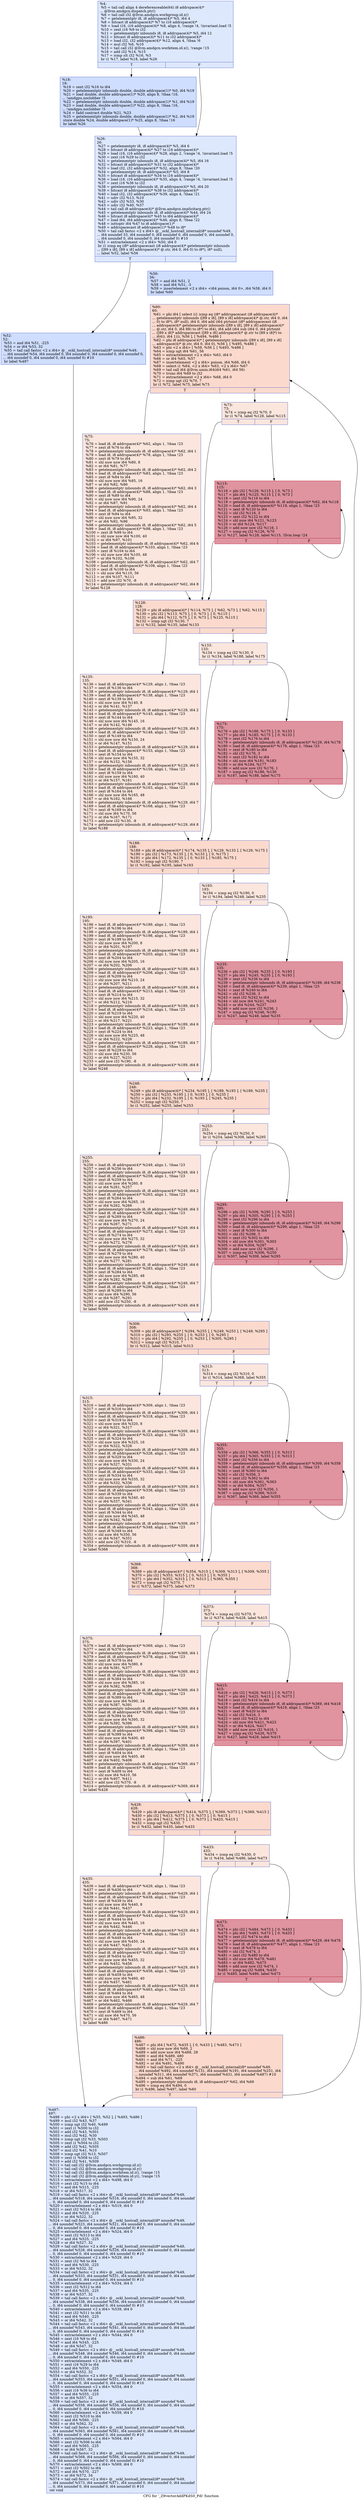 digraph "CFG for '_Z9vectorAddPKdS0_Pdi' function" {
	label="CFG for '_Z9vectorAddPKdS0_Pdi' function";

	Node0x5036290 [shape=record,color="#3d50c3ff", style=filled, fillcolor="#b2ccfb70",label="{%4:\l  %5 = tail call align 4 dereferenceable(64) i8 addrspace(4)*\l... @llvm.amdgcn.dispatch.ptr()\l  %6 = tail call i32 @llvm.amdgcn.workgroup.id.x()\l  %7 = getelementptr i8, i8 addrspace(4)* %5, i64 4\l  %8 = bitcast i8 addrspace(4)* %7 to i16 addrspace(4)*\l  %9 = load i16, i16 addrspace(4)* %8, align 4, !range !4, !invariant.load !5\l  %10 = zext i16 %9 to i32\l  %11 = getelementptr inbounds i8, i8 addrspace(4)* %5, i64 12\l  %12 = bitcast i8 addrspace(4)* %11 to i32 addrspace(4)*\l  %13 = load i32, i32 addrspace(4)* %12, align 4, !tbaa !6\l  %14 = mul i32 %6, %10\l  %15 = tail call i32 @llvm.amdgcn.workitem.id.x(), !range !15\l  %16 = add i32 %14, %15\l  %17 = icmp slt i32 %16, %3\l  br i1 %17, label %18, label %26\l|{<s0>T|<s1>F}}"];
	Node0x5036290:s0 -> Node0x5038510;
	Node0x5036290:s1 -> Node0x50385a0;
	Node0x5038510 [shape=record,color="#3d50c3ff", style=filled, fillcolor="#93b5fe70",label="{%18:\l18:                                               \l  %19 = sext i32 %16 to i64\l  %20 = getelementptr inbounds double, double addrspace(1)* %0, i64 %19\l  %21 = load double, double addrspace(1)* %20, align 8, !tbaa !16,\l... !amdgpu.noclobber !5\l  %22 = getelementptr inbounds double, double addrspace(1)* %1, i64 %19\l  %23 = load double, double addrspace(1)* %22, align 8, !tbaa !16,\l... !amdgpu.noclobber !5\l  %24 = fadd contract double %21, %23\l  %25 = getelementptr inbounds double, double addrspace(1)* %2, i64 %19\l  store double %24, double addrspace(1)* %25, align 8, !tbaa !16\l  br label %26\l}"];
	Node0x5038510 -> Node0x50385a0;
	Node0x50385a0 [shape=record,color="#3d50c3ff", style=filled, fillcolor="#b2ccfb70",label="{%26:\l26:                                               \l  %27 = getelementptr i8, i8 addrspace(4)* %5, i64 6\l  %28 = bitcast i8 addrspace(4)* %27 to i16 addrspace(4)*\l  %29 = load i16, i16 addrspace(4)* %28, align 2, !range !4, !invariant.load !5\l  %30 = zext i16 %29 to i32\l  %31 = getelementptr inbounds i8, i8 addrspace(4)* %5, i64 16\l  %32 = bitcast i8 addrspace(4)* %31 to i32 addrspace(4)*\l  %33 = load i32, i32 addrspace(4)* %32, align 8, !tbaa !20\l  %34 = getelementptr i8, i8 addrspace(4)* %5, i64 8\l  %35 = bitcast i8 addrspace(4)* %34 to i16 addrspace(4)*\l  %36 = load i16, i16 addrspace(4)* %35, align 4, !range !4, !invariant.load !5\l  %37 = zext i16 %36 to i32\l  %38 = getelementptr inbounds i8, i8 addrspace(4)* %5, i64 20\l  %39 = bitcast i8 addrspace(4)* %38 to i32 addrspace(4)*\l  %40 = load i32, i32 addrspace(4)* %39, align 4, !tbaa !21\l  %41 = udiv i32 %13, %10\l  %42 = udiv i32 %33, %30\l  %43 = udiv i32 %40, %37\l  %44 = tail call i8 addrspace(4)* @llvm.amdgcn.implicitarg.ptr()\l  %45 = getelementptr inbounds i8, i8 addrspace(4)* %44, i64 24\l  %46 = bitcast i8 addrspace(4)* %45 to i64 addrspace(4)*\l  %47 = load i64, i64 addrspace(4)* %46, align 8, !tbaa !22\l  %48 = inttoptr i64 %47 to i8 addrspace(1)*\l  %49 = addrspacecast i8 addrspace(1)* %48 to i8*\l  %50 = tail call fastcc \<2 x i64\> @__ockl_hostcall_internal(i8* noundef %49,\l... i64 noundef 33, i64 noundef 0, i64 noundef 0, i64 noundef 0, i64 noundef 0,\l... i64 noundef 0, i64 noundef 0, i64 noundef 0) #10\l  %51 = extractelement \<2 x i64\> %50, i64 0\l  br i1 icmp eq (i8* addrspacecast (i8 addrspace(4)* getelementptr inbounds\l... ([89 x i8], [89 x i8] addrspace(4)* @.str, i64 0, i64 0) to i8*), i8* null),\l... label %52, label %56\l|{<s0>T|<s1>F}}"];
	Node0x50385a0:s0 -> Node0x503bad0;
	Node0x50385a0:s1 -> Node0x503c4c0;
	Node0x503bad0 [shape=record,color="#3d50c3ff", style=filled, fillcolor="#93b5fe70",label="{%52:\l52:                                               \l  %53 = and i64 %51, -225\l  %54 = or i64 %53, 32\l  %55 = tail call fastcc \<2 x i64\> @__ockl_hostcall_internal(i8* noundef %49,\l... i64 noundef %54, i64 noundef 0, i64 noundef 0, i64 noundef 0, i64 noundef 0,\l... i64 noundef 0, i64 noundef 0, i64 noundef 0) #10\l  br label %497\l}"];
	Node0x503bad0 -> Node0x503c7a0;
	Node0x503c4c0 [shape=record,color="#3d50c3ff", style=filled, fillcolor="#93b5fe70",label="{%56:\l56:                                               \l  %57 = and i64 %51, 2\l  %58 = and i64 %51, -3\l  %59 = insertelement \<2 x i64\> \<i64 poison, i64 0\>, i64 %58, i64 0\l  br label %60\l}"];
	Node0x503c4c0 -> Node0x503d340;
	Node0x503d340 [shape=record,color="#3d50c3ff", style=filled, fillcolor="#f7ac8e70",label="{%60:\l60:                                               \l  %61 = phi i64 [ select (i1 icmp eq (i8* addrspacecast (i8 addrspace(4)*\l... getelementptr inbounds ([89 x i8], [89 x i8] addrspace(4)* @.str, i64 0, i64\l... 0) to i8*), i8* null), i64 0, i64 add (i64 ptrtoint (i8* addrspacecast (i8\l... addrspace(4)* getelementptr inbounds ([89 x i8], [89 x i8] addrspace(4)*\l... @.str, i64 0, i64 88) to i8*) to i64), i64 add (i64 sub (i64 0, i64 ptrtoint\l... ([89 x i8]* addrspacecast ([89 x i8] addrspace(4)* @.str to [89 x i8]*) to\l... i64)), i64 1))), %56 ], [ %494, %486 ]\l  %62 = phi i8 addrspace(4)* [ getelementptr inbounds ([89 x i8], [89 x i8]\l... addrspace(4)* @.str, i64 0, i64 0), %56 ], [ %495, %486 ]\l  %63 = phi \<2 x i64\> [ %59, %56 ], [ %493, %486 ]\l  %64 = icmp ugt i64 %61, 56\l  %65 = extractelement \<2 x i64\> %63, i64 0\l  %66 = or i64 %65, %57\l  %67 = insertelement \<2 x i64\> poison, i64 %66, i64 0\l  %68 = select i1 %64, \<2 x i64\> %63, \<2 x i64\> %67\l  %69 = tail call i64 @llvm.umin.i64(i64 %61, i64 56)\l  %70 = trunc i64 %69 to i32\l  %71 = extractelement \<2 x i64\> %68, i64 0\l  %72 = icmp ugt i32 %70, 7\l  br i1 %72, label %75, label %73\l|{<s0>T|<s1>F}}"];
	Node0x503d340:s0 -> Node0x503e4b0;
	Node0x503d340:s1 -> Node0x503e540;
	Node0x503e540 [shape=record,color="#3d50c3ff", style=filled, fillcolor="#f3c7b170",label="{%73:\l73:                                               \l  %74 = icmp eq i32 %70, 0\l  br i1 %74, label %128, label %115\l|{<s0>T|<s1>F}}"];
	Node0x503e540:s0 -> Node0x503e740;
	Node0x503e540:s1 -> Node0x503e790;
	Node0x503e4b0 [shape=record,color="#3d50c3ff", style=filled, fillcolor="#f3c7b170",label="{%75:\l75:                                               \l  %76 = load i8, i8 addrspace(4)* %62, align 1, !tbaa !23\l  %77 = zext i8 %76 to i64\l  %78 = getelementptr inbounds i8, i8 addrspace(4)* %62, i64 1\l  %79 = load i8, i8 addrspace(4)* %78, align 1, !tbaa !23\l  %80 = zext i8 %79 to i64\l  %81 = shl nuw nsw i64 %80, 8\l  %82 = or i64 %81, %77\l  %83 = getelementptr inbounds i8, i8 addrspace(4)* %62, i64 2\l  %84 = load i8, i8 addrspace(4)* %83, align 1, !tbaa !23\l  %85 = zext i8 %84 to i64\l  %86 = shl nuw nsw i64 %85, 16\l  %87 = or i64 %82, %86\l  %88 = getelementptr inbounds i8, i8 addrspace(4)* %62, i64 3\l  %89 = load i8, i8 addrspace(4)* %88, align 1, !tbaa !23\l  %90 = zext i8 %89 to i64\l  %91 = shl nuw nsw i64 %90, 24\l  %92 = or i64 %87, %91\l  %93 = getelementptr inbounds i8, i8 addrspace(4)* %62, i64 4\l  %94 = load i8, i8 addrspace(4)* %93, align 1, !tbaa !23\l  %95 = zext i8 %94 to i64\l  %96 = shl nuw nsw i64 %95, 32\l  %97 = or i64 %92, %96\l  %98 = getelementptr inbounds i8, i8 addrspace(4)* %62, i64 5\l  %99 = load i8, i8 addrspace(4)* %98, align 1, !tbaa !23\l  %100 = zext i8 %99 to i64\l  %101 = shl nuw nsw i64 %100, 40\l  %102 = or i64 %97, %101\l  %103 = getelementptr inbounds i8, i8 addrspace(4)* %62, i64 6\l  %104 = load i8, i8 addrspace(4)* %103, align 1, !tbaa !23\l  %105 = zext i8 %104 to i64\l  %106 = shl nuw nsw i64 %105, 48\l  %107 = or i64 %102, %106\l  %108 = getelementptr inbounds i8, i8 addrspace(4)* %62, i64 7\l  %109 = load i8, i8 addrspace(4)* %108, align 1, !tbaa !23\l  %110 = zext i8 %109 to i64\l  %111 = shl nuw i64 %110, 56\l  %112 = or i64 %107, %111\l  %113 = add nsw i32 %70, -8\l  %114 = getelementptr inbounds i8, i8 addrspace(4)* %62, i64 8\l  br label %128\l}"];
	Node0x503e4b0 -> Node0x503e740;
	Node0x503e790 [shape=record,color="#b70d28ff", style=filled, fillcolor="#b70d2870",label="{%115:\l115:                                              \l  %116 = phi i32 [ %126, %115 ], [ 0, %73 ]\l  %117 = phi i64 [ %125, %115 ], [ 0, %73 ]\l  %118 = zext i32 %116 to i64\l  %119 = getelementptr inbounds i8, i8 addrspace(4)* %62, i64 %118\l  %120 = load i8, i8 addrspace(4)* %119, align 1, !tbaa !23\l  %121 = zext i8 %120 to i64\l  %122 = shl i32 %116, 3\l  %123 = zext i32 %122 to i64\l  %124 = shl nuw i64 %121, %123\l  %125 = or i64 %124, %117\l  %126 = add nuw nsw i32 %116, 1\l  %127 = icmp eq i32 %126, %70\l  br i1 %127, label %128, label %115, !llvm.loop !24\l|{<s0>T|<s1>F}}"];
	Node0x503e790:s0 -> Node0x503e740;
	Node0x503e790:s1 -> Node0x503e790;
	Node0x503e740 [shape=record,color="#3d50c3ff", style=filled, fillcolor="#f7ac8e70",label="{%128:\l128:                                              \l  %129 = phi i8 addrspace(4)* [ %114, %75 ], [ %62, %73 ], [ %62, %115 ]\l  %130 = phi i32 [ %113, %75 ], [ 0, %73 ], [ 0, %115 ]\l  %131 = phi i64 [ %112, %75 ], [ 0, %73 ], [ %125, %115 ]\l  %132 = icmp ugt i32 %130, 7\l  br i1 %132, label %135, label %133\l|{<s0>T|<s1>F}}"];
	Node0x503e740:s0 -> Node0x503df20;
	Node0x503e740:s1 -> Node0x503df70;
	Node0x503df70 [shape=record,color="#3d50c3ff", style=filled, fillcolor="#f3c7b170",label="{%133:\l133:                                              \l  %134 = icmp eq i32 %130, 0\l  br i1 %134, label %188, label %175\l|{<s0>T|<s1>F}}"];
	Node0x503df70:s0 -> Node0x50417f0;
	Node0x503df70:s1 -> Node0x5041840;
	Node0x503df20 [shape=record,color="#3d50c3ff", style=filled, fillcolor="#f3c7b170",label="{%135:\l135:                                              \l  %136 = load i8, i8 addrspace(4)* %129, align 1, !tbaa !23\l  %137 = zext i8 %136 to i64\l  %138 = getelementptr inbounds i8, i8 addrspace(4)* %129, i64 1\l  %139 = load i8, i8 addrspace(4)* %138, align 1, !tbaa !23\l  %140 = zext i8 %139 to i64\l  %141 = shl nuw nsw i64 %140, 8\l  %142 = or i64 %141, %137\l  %143 = getelementptr inbounds i8, i8 addrspace(4)* %129, i64 2\l  %144 = load i8, i8 addrspace(4)* %143, align 1, !tbaa !23\l  %145 = zext i8 %144 to i64\l  %146 = shl nuw nsw i64 %145, 16\l  %147 = or i64 %142, %146\l  %148 = getelementptr inbounds i8, i8 addrspace(4)* %129, i64 3\l  %149 = load i8, i8 addrspace(4)* %148, align 1, !tbaa !23\l  %150 = zext i8 %149 to i64\l  %151 = shl nuw nsw i64 %150, 24\l  %152 = or i64 %147, %151\l  %153 = getelementptr inbounds i8, i8 addrspace(4)* %129, i64 4\l  %154 = load i8, i8 addrspace(4)* %153, align 1, !tbaa !23\l  %155 = zext i8 %154 to i64\l  %156 = shl nuw nsw i64 %155, 32\l  %157 = or i64 %152, %156\l  %158 = getelementptr inbounds i8, i8 addrspace(4)* %129, i64 5\l  %159 = load i8, i8 addrspace(4)* %158, align 1, !tbaa !23\l  %160 = zext i8 %159 to i64\l  %161 = shl nuw nsw i64 %160, 40\l  %162 = or i64 %157, %161\l  %163 = getelementptr inbounds i8, i8 addrspace(4)* %129, i64 6\l  %164 = load i8, i8 addrspace(4)* %163, align 1, !tbaa !23\l  %165 = zext i8 %164 to i64\l  %166 = shl nuw nsw i64 %165, 48\l  %167 = or i64 %162, %166\l  %168 = getelementptr inbounds i8, i8 addrspace(4)* %129, i64 7\l  %169 = load i8, i8 addrspace(4)* %168, align 1, !tbaa !23\l  %170 = zext i8 %169 to i64\l  %171 = shl nuw i64 %170, 56\l  %172 = or i64 %167, %171\l  %173 = add nsw i32 %130, -8\l  %174 = getelementptr inbounds i8, i8 addrspace(4)* %129, i64 8\l  br label %188\l}"];
	Node0x503df20 -> Node0x50417f0;
	Node0x5041840 [shape=record,color="#b70d28ff", style=filled, fillcolor="#b70d2870",label="{%175:\l175:                                              \l  %176 = phi i32 [ %186, %175 ], [ 0, %133 ]\l  %177 = phi i64 [ %185, %175 ], [ 0, %133 ]\l  %178 = zext i32 %176 to i64\l  %179 = getelementptr inbounds i8, i8 addrspace(4)* %129, i64 %178\l  %180 = load i8, i8 addrspace(4)* %179, align 1, !tbaa !23\l  %181 = zext i8 %180 to i64\l  %182 = shl i32 %176, 3\l  %183 = zext i32 %182 to i64\l  %184 = shl nuw i64 %181, %183\l  %185 = or i64 %184, %177\l  %186 = add nuw nsw i32 %176, 1\l  %187 = icmp eq i32 %186, %130\l  br i1 %187, label %188, label %175\l|{<s0>T|<s1>F}}"];
	Node0x5041840:s0 -> Node0x50417f0;
	Node0x5041840:s1 -> Node0x5041840;
	Node0x50417f0 [shape=record,color="#3d50c3ff", style=filled, fillcolor="#f7ac8e70",label="{%188:\l188:                                              \l  %189 = phi i8 addrspace(4)* [ %174, %135 ], [ %129, %133 ], [ %129, %175 ]\l  %190 = phi i32 [ %173, %135 ], [ 0, %133 ], [ 0, %175 ]\l  %191 = phi i64 [ %172, %135 ], [ 0, %133 ], [ %185, %175 ]\l  %192 = icmp ugt i32 %190, 7\l  br i1 %192, label %195, label %193\l|{<s0>T|<s1>F}}"];
	Node0x50417f0:s0 -> Node0x50438d0;
	Node0x50417f0:s1 -> Node0x5043920;
	Node0x5043920 [shape=record,color="#3d50c3ff", style=filled, fillcolor="#f3c7b170",label="{%193:\l193:                                              \l  %194 = icmp eq i32 %190, 0\l  br i1 %194, label %248, label %235\l|{<s0>T|<s1>F}}"];
	Node0x5043920:s0 -> Node0x5043ab0;
	Node0x5043920:s1 -> Node0x5043b00;
	Node0x50438d0 [shape=record,color="#3d50c3ff", style=filled, fillcolor="#f3c7b170",label="{%195:\l195:                                              \l  %196 = load i8, i8 addrspace(4)* %189, align 1, !tbaa !23\l  %197 = zext i8 %196 to i64\l  %198 = getelementptr inbounds i8, i8 addrspace(4)* %189, i64 1\l  %199 = load i8, i8 addrspace(4)* %198, align 1, !tbaa !23\l  %200 = zext i8 %199 to i64\l  %201 = shl nuw nsw i64 %200, 8\l  %202 = or i64 %201, %197\l  %203 = getelementptr inbounds i8, i8 addrspace(4)* %189, i64 2\l  %204 = load i8, i8 addrspace(4)* %203, align 1, !tbaa !23\l  %205 = zext i8 %204 to i64\l  %206 = shl nuw nsw i64 %205, 16\l  %207 = or i64 %202, %206\l  %208 = getelementptr inbounds i8, i8 addrspace(4)* %189, i64 3\l  %209 = load i8, i8 addrspace(4)* %208, align 1, !tbaa !23\l  %210 = zext i8 %209 to i64\l  %211 = shl nuw nsw i64 %210, 24\l  %212 = or i64 %207, %211\l  %213 = getelementptr inbounds i8, i8 addrspace(4)* %189, i64 4\l  %214 = load i8, i8 addrspace(4)* %213, align 1, !tbaa !23\l  %215 = zext i8 %214 to i64\l  %216 = shl nuw nsw i64 %215, 32\l  %217 = or i64 %212, %216\l  %218 = getelementptr inbounds i8, i8 addrspace(4)* %189, i64 5\l  %219 = load i8, i8 addrspace(4)* %218, align 1, !tbaa !23\l  %220 = zext i8 %219 to i64\l  %221 = shl nuw nsw i64 %220, 40\l  %222 = or i64 %217, %221\l  %223 = getelementptr inbounds i8, i8 addrspace(4)* %189, i64 6\l  %224 = load i8, i8 addrspace(4)* %223, align 1, !tbaa !23\l  %225 = zext i8 %224 to i64\l  %226 = shl nuw nsw i64 %225, 48\l  %227 = or i64 %222, %226\l  %228 = getelementptr inbounds i8, i8 addrspace(4)* %189, i64 7\l  %229 = load i8, i8 addrspace(4)* %228, align 1, !tbaa !23\l  %230 = zext i8 %229 to i64\l  %231 = shl nuw i64 %230, 56\l  %232 = or i64 %227, %231\l  %233 = add nsw i32 %190, -8\l  %234 = getelementptr inbounds i8, i8 addrspace(4)* %189, i64 8\l  br label %248\l}"];
	Node0x50438d0 -> Node0x5043ab0;
	Node0x5043b00 [shape=record,color="#b70d28ff", style=filled, fillcolor="#b70d2870",label="{%235:\l235:                                              \l  %236 = phi i32 [ %246, %235 ], [ 0, %193 ]\l  %237 = phi i64 [ %245, %235 ], [ 0, %193 ]\l  %238 = zext i32 %236 to i64\l  %239 = getelementptr inbounds i8, i8 addrspace(4)* %189, i64 %238\l  %240 = load i8, i8 addrspace(4)* %239, align 1, !tbaa !23\l  %241 = zext i8 %240 to i64\l  %242 = shl i32 %236, 3\l  %243 = zext i32 %242 to i64\l  %244 = shl nuw i64 %241, %243\l  %245 = or i64 %244, %237\l  %246 = add nuw nsw i32 %236, 1\l  %247 = icmp eq i32 %246, %190\l  br i1 %247, label %248, label %235\l|{<s0>T|<s1>F}}"];
	Node0x5043b00:s0 -> Node0x5043ab0;
	Node0x5043b00:s1 -> Node0x5043b00;
	Node0x5043ab0 [shape=record,color="#3d50c3ff", style=filled, fillcolor="#f7ac8e70",label="{%248:\l248:                                              \l  %249 = phi i8 addrspace(4)* [ %234, %195 ], [ %189, %193 ], [ %189, %235 ]\l  %250 = phi i32 [ %233, %195 ], [ 0, %193 ], [ 0, %235 ]\l  %251 = phi i64 [ %232, %195 ], [ 0, %193 ], [ %245, %235 ]\l  %252 = icmp ugt i32 %250, 7\l  br i1 %252, label %255, label %253\l|{<s0>T|<s1>F}}"];
	Node0x5043ab0:s0 -> Node0x5045b20;
	Node0x5043ab0:s1 -> Node0x5045b70;
	Node0x5045b70 [shape=record,color="#3d50c3ff", style=filled, fillcolor="#f3c7b170",label="{%253:\l253:                                              \l  %254 = icmp eq i32 %250, 0\l  br i1 %254, label %308, label %295\l|{<s0>T|<s1>F}}"];
	Node0x5045b70:s0 -> Node0x5045d00;
	Node0x5045b70:s1 -> Node0x5045d50;
	Node0x5045b20 [shape=record,color="#3d50c3ff", style=filled, fillcolor="#f3c7b170",label="{%255:\l255:                                              \l  %256 = load i8, i8 addrspace(4)* %249, align 1, !tbaa !23\l  %257 = zext i8 %256 to i64\l  %258 = getelementptr inbounds i8, i8 addrspace(4)* %249, i64 1\l  %259 = load i8, i8 addrspace(4)* %258, align 1, !tbaa !23\l  %260 = zext i8 %259 to i64\l  %261 = shl nuw nsw i64 %260, 8\l  %262 = or i64 %261, %257\l  %263 = getelementptr inbounds i8, i8 addrspace(4)* %249, i64 2\l  %264 = load i8, i8 addrspace(4)* %263, align 1, !tbaa !23\l  %265 = zext i8 %264 to i64\l  %266 = shl nuw nsw i64 %265, 16\l  %267 = or i64 %262, %266\l  %268 = getelementptr inbounds i8, i8 addrspace(4)* %249, i64 3\l  %269 = load i8, i8 addrspace(4)* %268, align 1, !tbaa !23\l  %270 = zext i8 %269 to i64\l  %271 = shl nuw nsw i64 %270, 24\l  %272 = or i64 %267, %271\l  %273 = getelementptr inbounds i8, i8 addrspace(4)* %249, i64 4\l  %274 = load i8, i8 addrspace(4)* %273, align 1, !tbaa !23\l  %275 = zext i8 %274 to i64\l  %276 = shl nuw nsw i64 %275, 32\l  %277 = or i64 %272, %276\l  %278 = getelementptr inbounds i8, i8 addrspace(4)* %249, i64 5\l  %279 = load i8, i8 addrspace(4)* %278, align 1, !tbaa !23\l  %280 = zext i8 %279 to i64\l  %281 = shl nuw nsw i64 %280, 40\l  %282 = or i64 %277, %281\l  %283 = getelementptr inbounds i8, i8 addrspace(4)* %249, i64 6\l  %284 = load i8, i8 addrspace(4)* %283, align 1, !tbaa !23\l  %285 = zext i8 %284 to i64\l  %286 = shl nuw nsw i64 %285, 48\l  %287 = or i64 %282, %286\l  %288 = getelementptr inbounds i8, i8 addrspace(4)* %249, i64 7\l  %289 = load i8, i8 addrspace(4)* %288, align 1, !tbaa !23\l  %290 = zext i8 %289 to i64\l  %291 = shl nuw i64 %290, 56\l  %292 = or i64 %287, %291\l  %293 = add nsw i32 %250, -8\l  %294 = getelementptr inbounds i8, i8 addrspace(4)* %249, i64 8\l  br label %308\l}"];
	Node0x5045b20 -> Node0x5045d00;
	Node0x5045d50 [shape=record,color="#b70d28ff", style=filled, fillcolor="#b70d2870",label="{%295:\l295:                                              \l  %296 = phi i32 [ %306, %295 ], [ 0, %253 ]\l  %297 = phi i64 [ %305, %295 ], [ 0, %253 ]\l  %298 = zext i32 %296 to i64\l  %299 = getelementptr inbounds i8, i8 addrspace(4)* %249, i64 %298\l  %300 = load i8, i8 addrspace(4)* %299, align 1, !tbaa !23\l  %301 = zext i8 %300 to i64\l  %302 = shl i32 %296, 3\l  %303 = zext i32 %302 to i64\l  %304 = shl nuw i64 %301, %303\l  %305 = or i64 %304, %297\l  %306 = add nuw nsw i32 %296, 1\l  %307 = icmp eq i32 %306, %250\l  br i1 %307, label %308, label %295\l|{<s0>T|<s1>F}}"];
	Node0x5045d50:s0 -> Node0x5045d00;
	Node0x5045d50:s1 -> Node0x5045d50;
	Node0x5045d00 [shape=record,color="#3d50c3ff", style=filled, fillcolor="#f7ac8e70",label="{%308:\l308:                                              \l  %309 = phi i8 addrspace(4)* [ %294, %255 ], [ %249, %253 ], [ %249, %295 ]\l  %310 = phi i32 [ %293, %255 ], [ 0, %253 ], [ 0, %295 ]\l  %311 = phi i64 [ %292, %255 ], [ 0, %253 ], [ %305, %295 ]\l  %312 = icmp ugt i32 %310, 7\l  br i1 %312, label %315, label %313\l|{<s0>T|<s1>F}}"];
	Node0x5045d00:s0 -> Node0x5037840;
	Node0x5045d00:s1 -> Node0x5037890;
	Node0x5037890 [shape=record,color="#3d50c3ff", style=filled, fillcolor="#f3c7b170",label="{%313:\l313:                                              \l  %314 = icmp eq i32 %310, 0\l  br i1 %314, label %368, label %355\l|{<s0>T|<s1>F}}"];
	Node0x5037890:s0 -> Node0x5037a20;
	Node0x5037890:s1 -> Node0x5037a70;
	Node0x5037840 [shape=record,color="#3d50c3ff", style=filled, fillcolor="#f3c7b170",label="{%315:\l315:                                              \l  %316 = load i8, i8 addrspace(4)* %309, align 1, !tbaa !23\l  %317 = zext i8 %316 to i64\l  %318 = getelementptr inbounds i8, i8 addrspace(4)* %309, i64 1\l  %319 = load i8, i8 addrspace(4)* %318, align 1, !tbaa !23\l  %320 = zext i8 %319 to i64\l  %321 = shl nuw nsw i64 %320, 8\l  %322 = or i64 %321, %317\l  %323 = getelementptr inbounds i8, i8 addrspace(4)* %309, i64 2\l  %324 = load i8, i8 addrspace(4)* %323, align 1, !tbaa !23\l  %325 = zext i8 %324 to i64\l  %326 = shl nuw nsw i64 %325, 16\l  %327 = or i64 %322, %326\l  %328 = getelementptr inbounds i8, i8 addrspace(4)* %309, i64 3\l  %329 = load i8, i8 addrspace(4)* %328, align 1, !tbaa !23\l  %330 = zext i8 %329 to i64\l  %331 = shl nuw nsw i64 %330, 24\l  %332 = or i64 %327, %331\l  %333 = getelementptr inbounds i8, i8 addrspace(4)* %309, i64 4\l  %334 = load i8, i8 addrspace(4)* %333, align 1, !tbaa !23\l  %335 = zext i8 %334 to i64\l  %336 = shl nuw nsw i64 %335, 32\l  %337 = or i64 %332, %336\l  %338 = getelementptr inbounds i8, i8 addrspace(4)* %309, i64 5\l  %339 = load i8, i8 addrspace(4)* %338, align 1, !tbaa !23\l  %340 = zext i8 %339 to i64\l  %341 = shl nuw nsw i64 %340, 40\l  %342 = or i64 %337, %341\l  %343 = getelementptr inbounds i8, i8 addrspace(4)* %309, i64 6\l  %344 = load i8, i8 addrspace(4)* %343, align 1, !tbaa !23\l  %345 = zext i8 %344 to i64\l  %346 = shl nuw nsw i64 %345, 48\l  %347 = or i64 %342, %346\l  %348 = getelementptr inbounds i8, i8 addrspace(4)* %309, i64 7\l  %349 = load i8, i8 addrspace(4)* %348, align 1, !tbaa !23\l  %350 = zext i8 %349 to i64\l  %351 = shl nuw i64 %350, 56\l  %352 = or i64 %347, %351\l  %353 = add nsw i32 %310, -8\l  %354 = getelementptr inbounds i8, i8 addrspace(4)* %309, i64 8\l  br label %368\l}"];
	Node0x5037840 -> Node0x5037a20;
	Node0x5037a70 [shape=record,color="#b70d28ff", style=filled, fillcolor="#b70d2870",label="{%355:\l355:                                              \l  %356 = phi i32 [ %366, %355 ], [ 0, %313 ]\l  %357 = phi i64 [ %365, %355 ], [ 0, %313 ]\l  %358 = zext i32 %356 to i64\l  %359 = getelementptr inbounds i8, i8 addrspace(4)* %309, i64 %358\l  %360 = load i8, i8 addrspace(4)* %359, align 1, !tbaa !23\l  %361 = zext i8 %360 to i64\l  %362 = shl i32 %356, 3\l  %363 = zext i32 %362 to i64\l  %364 = shl nuw i64 %361, %363\l  %365 = or i64 %364, %357\l  %366 = add nuw nsw i32 %356, 1\l  %367 = icmp eq i32 %366, %310\l  br i1 %367, label %368, label %355\l|{<s0>T|<s1>F}}"];
	Node0x5037a70:s0 -> Node0x5037a20;
	Node0x5037a70:s1 -> Node0x5037a70;
	Node0x5037a20 [shape=record,color="#3d50c3ff", style=filled, fillcolor="#f7ac8e70",label="{%368:\l368:                                              \l  %369 = phi i8 addrspace(4)* [ %354, %315 ], [ %309, %313 ], [ %309, %355 ]\l  %370 = phi i32 [ %353, %315 ], [ 0, %313 ], [ 0, %355 ]\l  %371 = phi i64 [ %352, %315 ], [ 0, %313 ], [ %365, %355 ]\l  %372 = icmp ugt i32 %370, 7\l  br i1 %372, label %375, label %373\l|{<s0>T|<s1>F}}"];
	Node0x5037a20:s0 -> Node0x504b200;
	Node0x5037a20:s1 -> Node0x504b250;
	Node0x504b250 [shape=record,color="#3d50c3ff", style=filled, fillcolor="#f3c7b170",label="{%373:\l373:                                              \l  %374 = icmp eq i32 %370, 0\l  br i1 %374, label %428, label %415\l|{<s0>T|<s1>F}}"];
	Node0x504b250:s0 -> Node0x504b3e0;
	Node0x504b250:s1 -> Node0x504b430;
	Node0x504b200 [shape=record,color="#3d50c3ff", style=filled, fillcolor="#f3c7b170",label="{%375:\l375:                                              \l  %376 = load i8, i8 addrspace(4)* %369, align 1, !tbaa !23\l  %377 = zext i8 %376 to i64\l  %378 = getelementptr inbounds i8, i8 addrspace(4)* %369, i64 1\l  %379 = load i8, i8 addrspace(4)* %378, align 1, !tbaa !23\l  %380 = zext i8 %379 to i64\l  %381 = shl nuw nsw i64 %380, 8\l  %382 = or i64 %381, %377\l  %383 = getelementptr inbounds i8, i8 addrspace(4)* %369, i64 2\l  %384 = load i8, i8 addrspace(4)* %383, align 1, !tbaa !23\l  %385 = zext i8 %384 to i64\l  %386 = shl nuw nsw i64 %385, 16\l  %387 = or i64 %382, %386\l  %388 = getelementptr inbounds i8, i8 addrspace(4)* %369, i64 3\l  %389 = load i8, i8 addrspace(4)* %388, align 1, !tbaa !23\l  %390 = zext i8 %389 to i64\l  %391 = shl nuw nsw i64 %390, 24\l  %392 = or i64 %387, %391\l  %393 = getelementptr inbounds i8, i8 addrspace(4)* %369, i64 4\l  %394 = load i8, i8 addrspace(4)* %393, align 1, !tbaa !23\l  %395 = zext i8 %394 to i64\l  %396 = shl nuw nsw i64 %395, 32\l  %397 = or i64 %392, %396\l  %398 = getelementptr inbounds i8, i8 addrspace(4)* %369, i64 5\l  %399 = load i8, i8 addrspace(4)* %398, align 1, !tbaa !23\l  %400 = zext i8 %399 to i64\l  %401 = shl nuw nsw i64 %400, 40\l  %402 = or i64 %397, %401\l  %403 = getelementptr inbounds i8, i8 addrspace(4)* %369, i64 6\l  %404 = load i8, i8 addrspace(4)* %403, align 1, !tbaa !23\l  %405 = zext i8 %404 to i64\l  %406 = shl nuw nsw i64 %405, 48\l  %407 = or i64 %402, %406\l  %408 = getelementptr inbounds i8, i8 addrspace(4)* %369, i64 7\l  %409 = load i8, i8 addrspace(4)* %408, align 1, !tbaa !23\l  %410 = zext i8 %409 to i64\l  %411 = shl nuw i64 %410, 56\l  %412 = or i64 %407, %411\l  %413 = add nsw i32 %370, -8\l  %414 = getelementptr inbounds i8, i8 addrspace(4)* %369, i64 8\l  br label %428\l}"];
	Node0x504b200 -> Node0x504b3e0;
	Node0x504b430 [shape=record,color="#b70d28ff", style=filled, fillcolor="#b70d2870",label="{%415:\l415:                                              \l  %416 = phi i32 [ %426, %415 ], [ 0, %373 ]\l  %417 = phi i64 [ %425, %415 ], [ 0, %373 ]\l  %418 = zext i32 %416 to i64\l  %419 = getelementptr inbounds i8, i8 addrspace(4)* %369, i64 %418\l  %420 = load i8, i8 addrspace(4)* %419, align 1, !tbaa !23\l  %421 = zext i8 %420 to i64\l  %422 = shl i32 %416, 3\l  %423 = zext i32 %422 to i64\l  %424 = shl nuw i64 %421, %423\l  %425 = or i64 %424, %417\l  %426 = add nuw nsw i32 %416, 1\l  %427 = icmp eq i32 %426, %370\l  br i1 %427, label %428, label %415\l|{<s0>T|<s1>F}}"];
	Node0x504b430:s0 -> Node0x504b3e0;
	Node0x504b430:s1 -> Node0x504b430;
	Node0x504b3e0 [shape=record,color="#3d50c3ff", style=filled, fillcolor="#f7ac8e70",label="{%428:\l428:                                              \l  %429 = phi i8 addrspace(4)* [ %414, %375 ], [ %369, %373 ], [ %369, %415 ]\l  %430 = phi i32 [ %413, %375 ], [ 0, %373 ], [ 0, %415 ]\l  %431 = phi i64 [ %412, %375 ], [ 0, %373 ], [ %425, %415 ]\l  %432 = icmp ugt i32 %430, 7\l  br i1 %432, label %435, label %433\l|{<s0>T|<s1>F}}"];
	Node0x504b3e0:s0 -> Node0x504da20;
	Node0x504b3e0:s1 -> Node0x504da70;
	Node0x504da70 [shape=record,color="#3d50c3ff", style=filled, fillcolor="#f3c7b170",label="{%433:\l433:                                              \l  %434 = icmp eq i32 %430, 0\l  br i1 %434, label %486, label %473\l|{<s0>T|<s1>F}}"];
	Node0x504da70:s0 -> Node0x503d7e0;
	Node0x504da70:s1 -> Node0x504dc00;
	Node0x504da20 [shape=record,color="#3d50c3ff", style=filled, fillcolor="#f3c7b170",label="{%435:\l435:                                              \l  %436 = load i8, i8 addrspace(4)* %429, align 1, !tbaa !23\l  %437 = zext i8 %436 to i64\l  %438 = getelementptr inbounds i8, i8 addrspace(4)* %429, i64 1\l  %439 = load i8, i8 addrspace(4)* %438, align 1, !tbaa !23\l  %440 = zext i8 %439 to i64\l  %441 = shl nuw nsw i64 %440, 8\l  %442 = or i64 %441, %437\l  %443 = getelementptr inbounds i8, i8 addrspace(4)* %429, i64 2\l  %444 = load i8, i8 addrspace(4)* %443, align 1, !tbaa !23\l  %445 = zext i8 %444 to i64\l  %446 = shl nuw nsw i64 %445, 16\l  %447 = or i64 %442, %446\l  %448 = getelementptr inbounds i8, i8 addrspace(4)* %429, i64 3\l  %449 = load i8, i8 addrspace(4)* %448, align 1, !tbaa !23\l  %450 = zext i8 %449 to i64\l  %451 = shl nuw nsw i64 %450, 24\l  %452 = or i64 %447, %451\l  %453 = getelementptr inbounds i8, i8 addrspace(4)* %429, i64 4\l  %454 = load i8, i8 addrspace(4)* %453, align 1, !tbaa !23\l  %455 = zext i8 %454 to i64\l  %456 = shl nuw nsw i64 %455, 32\l  %457 = or i64 %452, %456\l  %458 = getelementptr inbounds i8, i8 addrspace(4)* %429, i64 5\l  %459 = load i8, i8 addrspace(4)* %458, align 1, !tbaa !23\l  %460 = zext i8 %459 to i64\l  %461 = shl nuw nsw i64 %460, 40\l  %462 = or i64 %457, %461\l  %463 = getelementptr inbounds i8, i8 addrspace(4)* %429, i64 6\l  %464 = load i8, i8 addrspace(4)* %463, align 1, !tbaa !23\l  %465 = zext i8 %464 to i64\l  %466 = shl nuw nsw i64 %465, 48\l  %467 = or i64 %462, %466\l  %468 = getelementptr inbounds i8, i8 addrspace(4)* %429, i64 7\l  %469 = load i8, i8 addrspace(4)* %468, align 1, !tbaa !23\l  %470 = zext i8 %469 to i64\l  %471 = shl nuw i64 %470, 56\l  %472 = or i64 %467, %471\l  br label %486\l}"];
	Node0x504da20 -> Node0x503d7e0;
	Node0x504dc00 [shape=record,color="#b70d28ff", style=filled, fillcolor="#b70d2870",label="{%473:\l473:                                              \l  %474 = phi i32 [ %484, %473 ], [ 0, %433 ]\l  %475 = phi i64 [ %483, %473 ], [ 0, %433 ]\l  %476 = zext i32 %474 to i64\l  %477 = getelementptr inbounds i8, i8 addrspace(4)* %429, i64 %476\l  %478 = load i8, i8 addrspace(4)* %477, align 1, !tbaa !23\l  %479 = zext i8 %478 to i64\l  %480 = shl i32 %474, 3\l  %481 = zext i32 %480 to i64\l  %482 = shl nuw i64 %479, %481\l  %483 = or i64 %482, %475\l  %484 = add nuw nsw i32 %474, 1\l  %485 = icmp eq i32 %484, %430\l  br i1 %485, label %486, label %473\l|{<s0>T|<s1>F}}"];
	Node0x504dc00:s0 -> Node0x503d7e0;
	Node0x504dc00:s1 -> Node0x504dc00;
	Node0x503d7e0 [shape=record,color="#3d50c3ff", style=filled, fillcolor="#f7ac8e70",label="{%486:\l486:                                              \l  %487 = phi i64 [ %472, %435 ], [ 0, %433 ], [ %483, %473 ]\l  %488 = shl nuw nsw i64 %69, 2\l  %489 = add nuw nsw i64 %488, 28\l  %490 = and i64 %489, 480\l  %491 = and i64 %71, -225\l  %492 = or i64 %491, %490\l  %493 = tail call fastcc \<2 x i64\> @__ockl_hostcall_internal(i8* noundef %49,\l... i64 noundef %492, i64 noundef %131, i64 noundef %191, i64 noundef %251, i64\l... noundef %311, i64 noundef %371, i64 noundef %431, i64 noundef %487) #10\l  %494 = sub i64 %61, %69\l  %495 = getelementptr inbounds i8, i8 addrspace(4)* %62, i64 %69\l  %496 = icmp eq i64 %494, 0\l  br i1 %496, label %497, label %60\l|{<s0>T|<s1>F}}"];
	Node0x503d7e0:s0 -> Node0x503c7a0;
	Node0x503d7e0:s1 -> Node0x503d340;
	Node0x503c7a0 [shape=record,color="#3d50c3ff", style=filled, fillcolor="#b2ccfb70",label="{%497:\l497:                                              \l  %498 = phi \<2 x i64\> [ %55, %52 ], [ %493, %486 ]\l  %499 = mul i32 %43, %37\l  %500 = icmp ugt i32 %40, %499\l  %501 = zext i1 %500 to i32\l  %502 = add i32 %43, %501\l  %503 = mul i32 %42, %30\l  %504 = icmp ugt i32 %33, %503\l  %505 = zext i1 %504 to i32\l  %506 = add i32 %42, %505\l  %507 = mul i32 %41, %10\l  %508 = icmp ugt i32 %13, %507\l  %509 = zext i1 %508 to i32\l  %510 = add i32 %41, %509\l  %511 = tail call i32 @llvm.amdgcn.workgroup.id.z()\l  %512 = tail call i32 @llvm.amdgcn.workgroup.id.y()\l  %513 = tail call i32 @llvm.amdgcn.workitem.id.z(), !range !15\l  %514 = tail call i32 @llvm.amdgcn.workitem.id.y(), !range !15\l  %515 = extractelement \<2 x i64\> %498, i64 0\l  %516 = zext i32 %15 to i64\l  %517 = and i64 %515, -225\l  %518 = or i64 %517, 32\l  %519 = tail call fastcc \<2 x i64\> @__ockl_hostcall_internal(i8* noundef %49,\l... i64 noundef %518, i64 noundef %516, i64 noundef 0, i64 noundef 0, i64 noundef\l... 0, i64 noundef 0, i64 noundef 0, i64 noundef 0) #10\l  %520 = extractelement \<2 x i64\> %519, i64 0\l  %521 = zext i32 %514 to i64\l  %522 = and i64 %520, -225\l  %523 = or i64 %522, 32\l  %524 = tail call fastcc \<2 x i64\> @__ockl_hostcall_internal(i8* noundef %49,\l... i64 noundef %523, i64 noundef %521, i64 noundef 0, i64 noundef 0, i64 noundef\l... 0, i64 noundef 0, i64 noundef 0, i64 noundef 0) #10\l  %525 = extractelement \<2 x i64\> %524, i64 0\l  %526 = zext i32 %513 to i64\l  %527 = and i64 %525, -225\l  %528 = or i64 %527, 32\l  %529 = tail call fastcc \<2 x i64\> @__ockl_hostcall_internal(i8* noundef %49,\l... i64 noundef %528, i64 noundef %526, i64 noundef 0, i64 noundef 0, i64 noundef\l... 0, i64 noundef 0, i64 noundef 0, i64 noundef 0) #10\l  %530 = extractelement \<2 x i64\> %529, i64 0\l  %531 = zext i32 %6 to i64\l  %532 = and i64 %530, -225\l  %533 = or i64 %532, 32\l  %534 = tail call fastcc \<2 x i64\> @__ockl_hostcall_internal(i8* noundef %49,\l... i64 noundef %533, i64 noundef %531, i64 noundef 0, i64 noundef 0, i64 noundef\l... 0, i64 noundef 0, i64 noundef 0, i64 noundef 0) #10\l  %535 = extractelement \<2 x i64\> %534, i64 0\l  %536 = zext i32 %512 to i64\l  %537 = and i64 %535, -225\l  %538 = or i64 %537, 32\l  %539 = tail call fastcc \<2 x i64\> @__ockl_hostcall_internal(i8* noundef %49,\l... i64 noundef %538, i64 noundef %536, i64 noundef 0, i64 noundef 0, i64 noundef\l... 0, i64 noundef 0, i64 noundef 0, i64 noundef 0) #10\l  %540 = extractelement \<2 x i64\> %539, i64 0\l  %541 = zext i32 %511 to i64\l  %542 = and i64 %540, -225\l  %543 = or i64 %542, 32\l  %544 = tail call fastcc \<2 x i64\> @__ockl_hostcall_internal(i8* noundef %49,\l... i64 noundef %543, i64 noundef %541, i64 noundef 0, i64 noundef 0, i64 noundef\l... 0, i64 noundef 0, i64 noundef 0, i64 noundef 0) #10\l  %545 = extractelement \<2 x i64\> %544, i64 0\l  %546 = zext i16 %9 to i64\l  %547 = and i64 %545, -225\l  %548 = or i64 %547, 32\l  %549 = tail call fastcc \<2 x i64\> @__ockl_hostcall_internal(i8* noundef %49,\l... i64 noundef %548, i64 noundef %546, i64 noundef 0, i64 noundef 0, i64 noundef\l... 0, i64 noundef 0, i64 noundef 0, i64 noundef 0) #10\l  %550 = extractelement \<2 x i64\> %549, i64 0\l  %551 = zext i16 %29 to i64\l  %552 = and i64 %550, -225\l  %553 = or i64 %552, 32\l  %554 = tail call fastcc \<2 x i64\> @__ockl_hostcall_internal(i8* noundef %49,\l... i64 noundef %553, i64 noundef %551, i64 noundef 0, i64 noundef 0, i64 noundef\l... 0, i64 noundef 0, i64 noundef 0, i64 noundef 0) #10\l  %555 = extractelement \<2 x i64\> %554, i64 0\l  %556 = zext i16 %36 to i64\l  %557 = and i64 %555, -225\l  %558 = or i64 %557, 32\l  %559 = tail call fastcc \<2 x i64\> @__ockl_hostcall_internal(i8* noundef %49,\l... i64 noundef %558, i64 noundef %556, i64 noundef 0, i64 noundef 0, i64 noundef\l... 0, i64 noundef 0, i64 noundef 0, i64 noundef 0) #10\l  %560 = extractelement \<2 x i64\> %559, i64 0\l  %561 = zext i32 %510 to i64\l  %562 = and i64 %560, -225\l  %563 = or i64 %562, 32\l  %564 = tail call fastcc \<2 x i64\> @__ockl_hostcall_internal(i8* noundef %49,\l... i64 noundef %563, i64 noundef %561, i64 noundef 0, i64 noundef 0, i64 noundef\l... 0, i64 noundef 0, i64 noundef 0, i64 noundef 0) #10\l  %565 = extractelement \<2 x i64\> %564, i64 0\l  %566 = zext i32 %506 to i64\l  %567 = and i64 %565, -225\l  %568 = or i64 %567, 32\l  %569 = tail call fastcc \<2 x i64\> @__ockl_hostcall_internal(i8* noundef %49,\l... i64 noundef %568, i64 noundef %566, i64 noundef 0, i64 noundef 0, i64 noundef\l... 0, i64 noundef 0, i64 noundef 0, i64 noundef 0) #10\l  %570 = extractelement \<2 x i64\> %569, i64 0\l  %571 = zext i32 %502 to i64\l  %572 = and i64 %570, -227\l  %573 = or i64 %572, 34\l  %574 = tail call fastcc \<2 x i64\> @__ockl_hostcall_internal(i8* noundef %49,\l... i64 noundef %573, i64 noundef %571, i64 noundef 0, i64 noundef 0, i64 noundef\l... 0, i64 noundef 0, i64 noundef 0, i64 noundef 0) #10\l  ret void\l}"];
}
